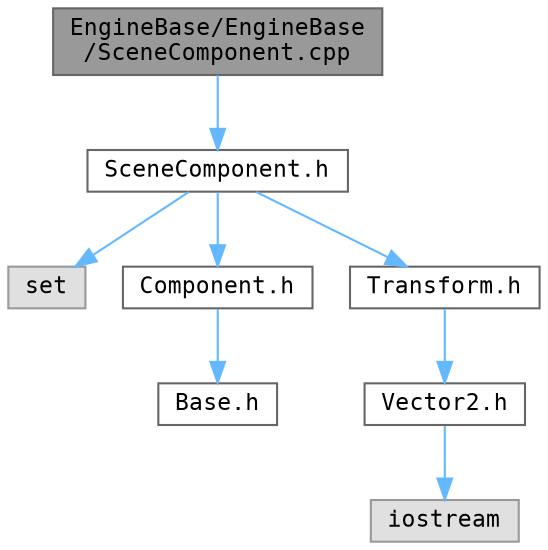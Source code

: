 digraph "EngineBase/EngineBase/SceneComponent.cpp"
{
 // LATEX_PDF_SIZE
  bgcolor="transparent";
  edge [fontname=Consolas,fontsize=11,labelfontname=Helvetica,labelfontsize=10];
  node [fontname=Consolas,fontsize=11,shape=box,height=0.2,width=0.4];
  Node1 [id="Node000001",label="EngineBase/EngineBase\l/SceneComponent.cpp",height=0.2,width=0.4,color="gray40", fillcolor="grey60", style="filled", fontcolor="black",tooltip=" "];
  Node1 -> Node2 [id="edge1_Node000001_Node000002",color="steelblue1",style="solid",tooltip=" "];
  Node2 [id="Node000002",label="SceneComponent.h",height=0.2,width=0.4,color="grey40", fillcolor="white", style="filled",URL="$_scene_component_8h.html",tooltip="シーンコンポーネントの基底クラスとなる"];
  Node2 -> Node3 [id="edge2_Node000002_Node000003",color="steelblue1",style="solid",tooltip=" "];
  Node3 [id="Node000003",label="set",height=0.2,width=0.4,color="grey60", fillcolor="#E0E0E0", style="filled",tooltip=" "];
  Node2 -> Node4 [id="edge3_Node000002_Node000004",color="steelblue1",style="solid",tooltip=" "];
  Node4 [id="Node000004",label="Component.h",height=0.2,width=0.4,color="grey40", fillcolor="white", style="filled",URL="$_component_8h.html",tooltip="コンポーネントの基底クラスとなる"];
  Node4 -> Node5 [id="edge4_Node000004_Node000005",color="steelblue1",style="solid",tooltip=" "];
  Node5 [id="Node000005",label="Base.h",height=0.2,width=0.4,color="grey40", fillcolor="white", style="filled",URL="$_base_8h.html",tooltip="基底クラスとなる"];
  Node2 -> Node6 [id="edge5_Node000002_Node000006",color="steelblue1",style="solid",tooltip=" "];
  Node6 [id="Node000006",label="Transform.h",height=0.2,width=0.4,color="grey40", fillcolor="white", style="filled",URL="$_transform_8h.html",tooltip="位置、回転、スケールを表す構造体となる"];
  Node6 -> Node7 [id="edge6_Node000006_Node000007",color="steelblue1",style="solid",tooltip=" "];
  Node7 [id="Node000007",label="Vector2.h",height=0.2,width=0.4,color="grey40", fillcolor="white", style="filled",URL="$_vector2_8h.html",tooltip="2Dベクトルを表す構造体となる"];
  Node7 -> Node8 [id="edge7_Node000007_Node000008",color="steelblue1",style="solid",tooltip=" "];
  Node8 [id="Node000008",label="iostream",height=0.2,width=0.4,color="grey60", fillcolor="#E0E0E0", style="filled",tooltip=" "];
}
